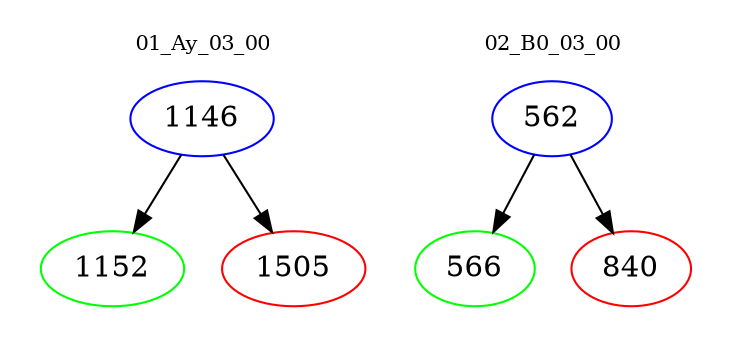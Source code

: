 digraph{
subgraph cluster_0 {
color = white
label = "01_Ay_03_00";
fontsize=10;
T0_1146 [label="1146", color="blue"]
T0_1146 -> T0_1152 [color="black"]
T0_1152 [label="1152", color="green"]
T0_1146 -> T0_1505 [color="black"]
T0_1505 [label="1505", color="red"]
}
subgraph cluster_1 {
color = white
label = "02_B0_03_00";
fontsize=10;
T1_562 [label="562", color="blue"]
T1_562 -> T1_566 [color="black"]
T1_566 [label="566", color="green"]
T1_562 -> T1_840 [color="black"]
T1_840 [label="840", color="red"]
}
}
